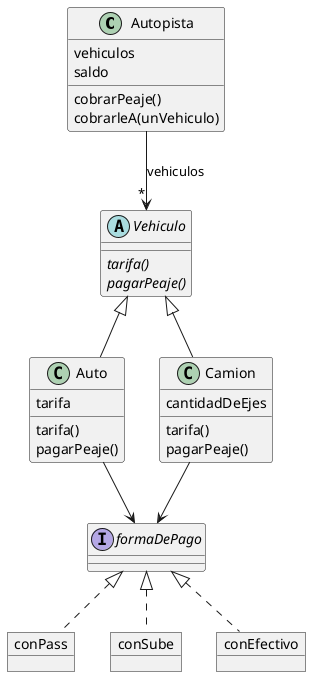 @startuml diagrama 

Class Autopista {
    vehiculos
    saldo 

    cobrarPeaje()
    cobrarleA(unVehiculo)
}

abstract Class Vehiculo {
    {abstract} tarifa()
    {abstract} pagarPeaje()
}

Class Auto extends Vehiculo {
    tarifa

    tarifa()
    pagarPeaje()
}

class Camion extends Vehiculo {
    cantidadDeEjes

    tarifa()
    pagarPeaje()
}


object conPass {

}

object conSube {

}

object conEfectivo {

}

interface formaDePago {
    
}

Autopista --> "*" Vehiculo : vehiculos
Auto --> formaDePago
Camion --> formaDePago
conPass .u.|> formaDePago
conSube .u.|> formaDePago
conEfectivo .u.|> formaDePago

@enduml